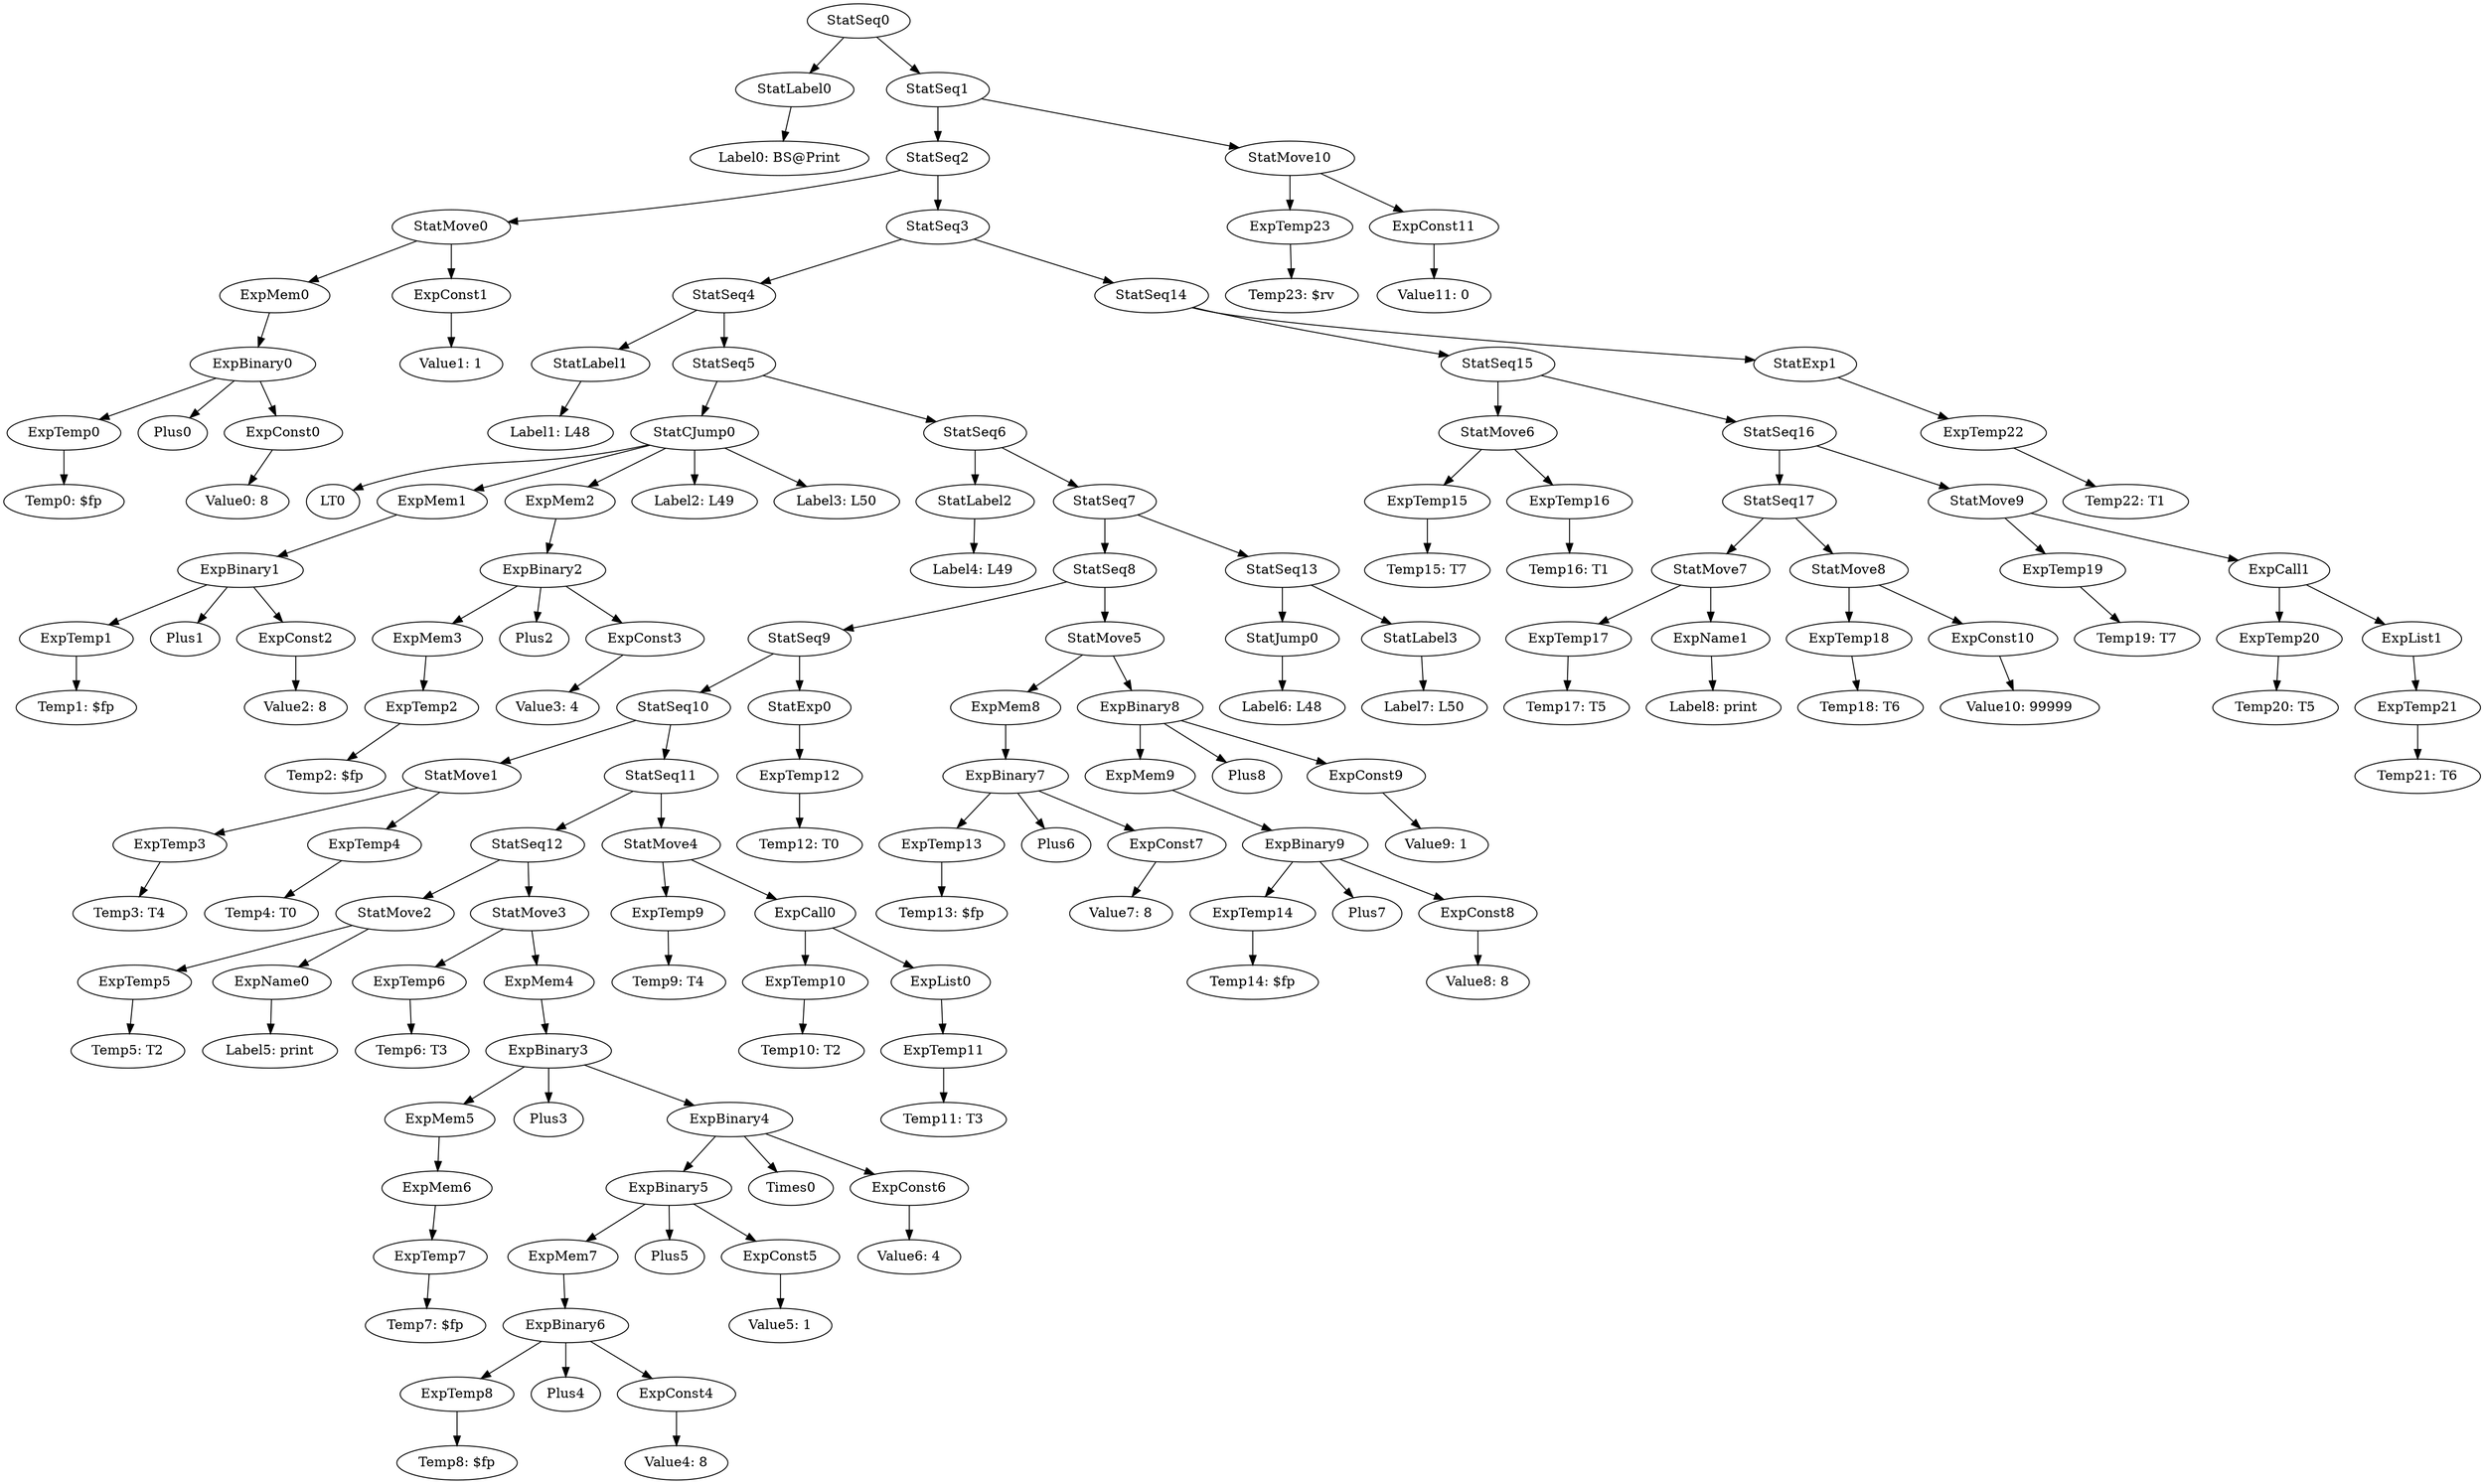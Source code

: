 digraph {
	ordering = out;
	ExpConst11 -> "Value11: 0";
	StatMove10 -> ExpTemp23;
	StatMove10 -> ExpConst11;
	ExpConst0 -> "Value0: 8";
	ExpBinary5 -> ExpMem7;
	ExpBinary5 -> Plus5;
	ExpBinary5 -> ExpConst5;
	StatSeq11 -> StatSeq12;
	StatSeq11 -> StatMove4;
	ExpConst4 -> "Value4: 8";
	ExpMem6 -> ExpTemp7;
	StatMove3 -> ExpTemp6;
	StatMove3 -> ExpMem4;
	ExpTemp22 -> "Temp22: T1";
	ExpTemp6 -> "Temp6: T3";
	StatMove6 -> ExpTemp15;
	StatMove6 -> ExpTemp16;
	StatMove2 -> ExpTemp5;
	StatMove2 -> ExpName0;
	ExpTemp7 -> "Temp7: $fp";
	ExpTemp0 -> "Temp0: $fp";
	ExpTemp4 -> "Temp4: T0";
	ExpTemp3 -> "Temp3: T4";
	StatSeq8 -> StatSeq9;
	StatSeq8 -> StatMove5;
	StatSeq6 -> StatLabel2;
	StatSeq6 -> StatSeq7;
	ExpConst1 -> "Value1: 1";
	ExpConst6 -> "Value6: 4";
	ExpMem1 -> ExpBinary1;
	StatSeq2 -> StatMove0;
	StatSeq2 -> StatSeq3;
	ExpBinary6 -> ExpTemp8;
	ExpBinary6 -> Plus4;
	ExpBinary6 -> ExpConst4;
	ExpTemp16 -> "Temp16: T1";
	ExpMem0 -> ExpBinary0;
	ExpMem3 -> ExpTemp2;
	ExpBinary2 -> ExpMem3;
	ExpBinary2 -> Plus2;
	ExpBinary2 -> ExpConst3;
	ExpMem5 -> ExpMem6;
	StatLabel3 -> "Label7: L50";
	ExpBinary3 -> ExpMem5;
	ExpBinary3 -> Plus3;
	ExpBinary3 -> ExpBinary4;
	ExpMem7 -> ExpBinary6;
	StatSeq3 -> StatSeq4;
	StatSeq3 -> StatSeq14;
	StatSeq15 -> StatMove6;
	StatSeq15 -> StatSeq16;
	StatMove0 -> ExpMem0;
	StatMove0 -> ExpConst1;
	StatMove8 -> ExpTemp18;
	StatMove8 -> ExpConst10;
	StatLabel1 -> "Label1: L48";
	ExpTemp12 -> "Temp12: T0";
	StatSeq4 -> StatLabel1;
	StatSeq4 -> StatSeq5;
	StatSeq12 -> StatMove2;
	StatSeq12 -> StatMove3;
	ExpBinary0 -> ExpTemp0;
	ExpBinary0 -> Plus0;
	ExpBinary0 -> ExpConst0;
	ExpTemp5 -> "Temp5: T2";
	ExpConst5 -> "Value5: 1";
	StatSeq0 -> StatLabel0;
	StatSeq0 -> StatSeq1;
	ExpTemp11 -> "Temp11: T3";
	ExpConst2 -> "Value2: 8";
	StatExp0 -> ExpTemp12;
	ExpBinary4 -> ExpBinary5;
	ExpBinary4 -> Times0;
	ExpBinary4 -> ExpConst6;
	ExpList1 -> ExpTemp21;
	ExpTemp1 -> "Temp1: $fp";
	ExpConst3 -> "Value3: 4";
	ExpTemp2 -> "Temp2: $fp";
	StatSeq10 -> StatMove1;
	StatSeq10 -> StatSeq11;
	ExpTemp15 -> "Temp15: T7";
	ExpName1 -> "Label8: print";
	ExpTemp8 -> "Temp8: $fp";
	ExpTemp18 -> "Temp18: T6";
	StatMove1 -> ExpTemp3;
	StatMove1 -> ExpTemp4;
	StatCJump0 -> LT0;
	StatCJump0 -> ExpMem1;
	StatCJump0 -> ExpMem2;
	StatCJump0 -> "Label2: L49";
	StatCJump0 -> "Label3: L50";
	ExpList0 -> ExpTemp11;
	StatSeq5 -> StatCJump0;
	StatSeq5 -> StatSeq6;
	ExpTemp19 -> "Temp19: T7";
	StatLabel0 -> "Label0: BS@Print";
	StatSeq17 -> StatMove7;
	StatSeq17 -> StatMove8;
	ExpMem4 -> ExpBinary3;
	ExpTemp9 -> "Temp9: T4";
	ExpBinary7 -> ExpTemp13;
	ExpBinary7 -> Plus6;
	ExpBinary7 -> ExpConst7;
	ExpBinary9 -> ExpTemp14;
	ExpBinary9 -> Plus7;
	ExpBinary9 -> ExpConst8;
	ExpConst9 -> "Value9: 1";
	StatMove5 -> ExpMem8;
	StatMove5 -> ExpBinary8;
	StatLabel2 -> "Label4: L49";
	StatMove4 -> ExpTemp9;
	StatMove4 -> ExpCall0;
	ExpBinary1 -> ExpTemp1;
	ExpBinary1 -> Plus1;
	ExpBinary1 -> ExpConst2;
	ExpConst10 -> "Value10: 99999";
	ExpTemp10 -> "Temp10: T2";
	ExpCall0 -> ExpTemp10;
	ExpCall0 -> ExpList0;
	StatSeq9 -> StatSeq10;
	StatSeq9 -> StatExp0;
	ExpTemp13 -> "Temp13: $fp";
	ExpConst7 -> "Value7: 8";
	ExpMem8 -> ExpBinary7;
	ExpMem2 -> ExpBinary2;
	StatSeq1 -> StatSeq2;
	StatSeq1 -> StatMove10;
	ExpTemp14 -> "Temp14: $fp";
	ExpBinary8 -> ExpMem9;
	ExpBinary8 -> Plus8;
	ExpBinary8 -> ExpConst9;
	StatJump0 -> "Label6: L48";
	ExpCall1 -> ExpTemp20;
	ExpCall1 -> ExpList1;
	ExpTemp23 -> "Temp23: $rv";
	ExpMem9 -> ExpBinary9;
	StatSeq13 -> StatJump0;
	StatSeq13 -> StatLabel3;
	ExpTemp17 -> "Temp17: T5";
	ExpTemp21 -> "Temp21: T6";
	StatMove7 -> ExpTemp17;
	StatMove7 -> ExpName1;
	StatSeq7 -> StatSeq8;
	StatSeq7 -> StatSeq13;
	StatSeq16 -> StatSeq17;
	StatSeq16 -> StatMove9;
	StatMove9 -> ExpTemp19;
	StatMove9 -> ExpCall1;
	ExpConst8 -> "Value8: 8";
	ExpName0 -> "Label5: print";
	ExpTemp20 -> "Temp20: T5";
	StatSeq14 -> StatSeq15;
	StatSeq14 -> StatExp1;
	StatExp1 -> ExpTemp22;
}

